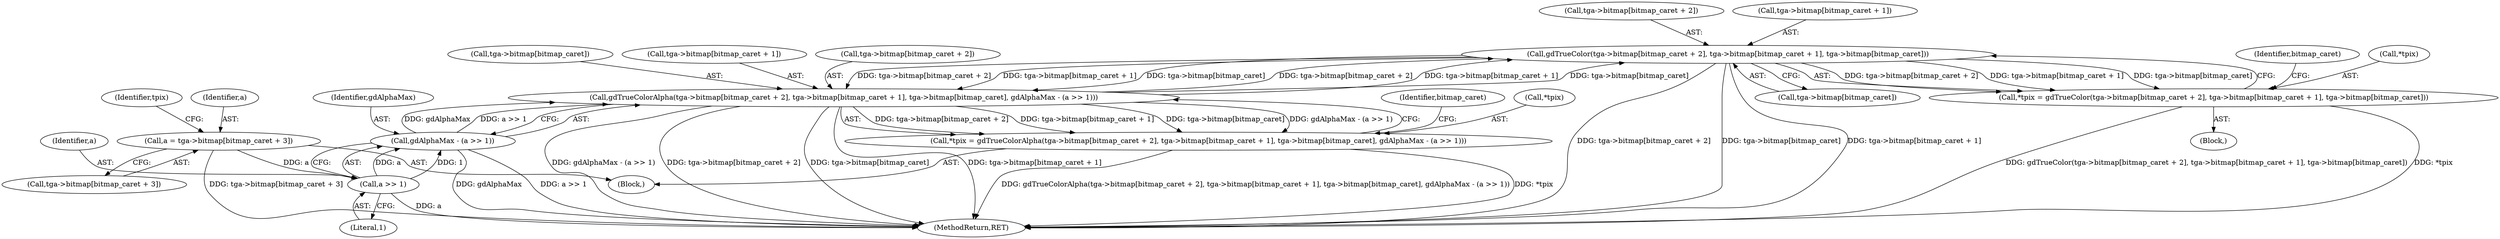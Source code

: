 digraph "0_libgd_10ef1dca63d62433fda13309b4a228782db823f7@pointer" {
"1000250" [label="(Call,gdTrueColor(tga->bitmap[bitmap_caret + 2], tga->bitmap[bitmap_caret + 1], tga->bitmap[bitmap_caret]))"];
"1000298" [label="(Call,gdTrueColorAlpha(tga->bitmap[bitmap_caret + 2], tga->bitmap[bitmap_caret + 1], tga->bitmap[bitmap_caret], gdAlphaMax - (a >> 1)))"];
"1000250" [label="(Call,gdTrueColor(tga->bitmap[bitmap_caret + 2], tga->bitmap[bitmap_caret + 1], tga->bitmap[bitmap_caret]))"];
"1000318" [label="(Call,gdAlphaMax - (a >> 1))"];
"1000320" [label="(Call,a >> 1)"];
"1000286" [label="(Call,a = tga->bitmap[bitmap_caret + 3])"];
"1000247" [label="(Call,*tpix = gdTrueColor(tga->bitmap[bitmap_caret + 2], tga->bitmap[bitmap_caret + 1], tga->bitmap[bitmap_caret]))"];
"1000295" [label="(Call,*tpix = gdTrueColorAlpha(tga->bitmap[bitmap_caret + 2], tga->bitmap[bitmap_caret + 1], tga->bitmap[bitmap_caret], gdAlphaMax - (a >> 1)))"];
"1000271" [label="(Identifier,bitmap_caret)"];
"1000288" [label="(Call,tga->bitmap[bitmap_caret + 3])"];
"1000357" [label="(MethodReturn,RET)"];
"1000299" [label="(Call,tga->bitmap[bitmap_caret + 2])"];
"1000251" [label="(Call,tga->bitmap[bitmap_caret + 2])"];
"1000296" [label="(Call,*tpix)"];
"1000321" [label="(Identifier,a)"];
"1000318" [label="(Call,gdAlphaMax - (a >> 1))"];
"1000284" [label="(Block,)"];
"1000324" [label="(Identifier,bitmap_caret)"];
"1000322" [label="(Literal,1)"];
"1000248" [label="(Call,*tpix)"];
"1000286" [label="(Call,a = tga->bitmap[bitmap_caret + 3])"];
"1000313" [label="(Call,tga->bitmap[bitmap_caret])"];
"1000287" [label="(Identifier,a)"];
"1000306" [label="(Call,tga->bitmap[bitmap_caret + 1])"];
"1000298" [label="(Call,gdTrueColorAlpha(tga->bitmap[bitmap_caret + 2], tga->bitmap[bitmap_caret + 1], tga->bitmap[bitmap_caret], gdAlphaMax - (a >> 1)))"];
"1000246" [label="(Block,)"];
"1000295" [label="(Call,*tpix = gdTrueColorAlpha(tga->bitmap[bitmap_caret + 2], tga->bitmap[bitmap_caret + 1], tga->bitmap[bitmap_caret], gdAlphaMax - (a >> 1)))"];
"1000265" [label="(Call,tga->bitmap[bitmap_caret])"];
"1000247" [label="(Call,*tpix = gdTrueColor(tga->bitmap[bitmap_caret + 2], tga->bitmap[bitmap_caret + 1], tga->bitmap[bitmap_caret]))"];
"1000320" [label="(Call,a >> 1)"];
"1000250" [label="(Call,gdTrueColor(tga->bitmap[bitmap_caret + 2], tga->bitmap[bitmap_caret + 1], tga->bitmap[bitmap_caret]))"];
"1000297" [label="(Identifier,tpix)"];
"1000319" [label="(Identifier,gdAlphaMax)"];
"1000258" [label="(Call,tga->bitmap[bitmap_caret + 1])"];
"1000250" -> "1000247"  [label="AST: "];
"1000250" -> "1000265"  [label="CFG: "];
"1000251" -> "1000250"  [label="AST: "];
"1000258" -> "1000250"  [label="AST: "];
"1000265" -> "1000250"  [label="AST: "];
"1000247" -> "1000250"  [label="CFG: "];
"1000250" -> "1000357"  [label="DDG: tga->bitmap[bitmap_caret + 2]"];
"1000250" -> "1000357"  [label="DDG: tga->bitmap[bitmap_caret]"];
"1000250" -> "1000357"  [label="DDG: tga->bitmap[bitmap_caret + 1]"];
"1000250" -> "1000247"  [label="DDG: tga->bitmap[bitmap_caret + 2]"];
"1000250" -> "1000247"  [label="DDG: tga->bitmap[bitmap_caret + 1]"];
"1000250" -> "1000247"  [label="DDG: tga->bitmap[bitmap_caret]"];
"1000298" -> "1000250"  [label="DDG: tga->bitmap[bitmap_caret + 2]"];
"1000298" -> "1000250"  [label="DDG: tga->bitmap[bitmap_caret + 1]"];
"1000298" -> "1000250"  [label="DDG: tga->bitmap[bitmap_caret]"];
"1000250" -> "1000298"  [label="DDG: tga->bitmap[bitmap_caret + 2]"];
"1000250" -> "1000298"  [label="DDG: tga->bitmap[bitmap_caret + 1]"];
"1000250" -> "1000298"  [label="DDG: tga->bitmap[bitmap_caret]"];
"1000298" -> "1000295"  [label="AST: "];
"1000298" -> "1000318"  [label="CFG: "];
"1000299" -> "1000298"  [label="AST: "];
"1000306" -> "1000298"  [label="AST: "];
"1000313" -> "1000298"  [label="AST: "];
"1000318" -> "1000298"  [label="AST: "];
"1000295" -> "1000298"  [label="CFG: "];
"1000298" -> "1000357"  [label="DDG: gdAlphaMax - (a >> 1)"];
"1000298" -> "1000357"  [label="DDG: tga->bitmap[bitmap_caret + 2]"];
"1000298" -> "1000357"  [label="DDG: tga->bitmap[bitmap_caret]"];
"1000298" -> "1000357"  [label="DDG: tga->bitmap[bitmap_caret + 1]"];
"1000298" -> "1000295"  [label="DDG: tga->bitmap[bitmap_caret + 2]"];
"1000298" -> "1000295"  [label="DDG: tga->bitmap[bitmap_caret + 1]"];
"1000298" -> "1000295"  [label="DDG: tga->bitmap[bitmap_caret]"];
"1000298" -> "1000295"  [label="DDG: gdAlphaMax - (a >> 1)"];
"1000318" -> "1000298"  [label="DDG: gdAlphaMax"];
"1000318" -> "1000298"  [label="DDG: a >> 1"];
"1000318" -> "1000320"  [label="CFG: "];
"1000319" -> "1000318"  [label="AST: "];
"1000320" -> "1000318"  [label="AST: "];
"1000318" -> "1000357"  [label="DDG: gdAlphaMax"];
"1000318" -> "1000357"  [label="DDG: a >> 1"];
"1000320" -> "1000318"  [label="DDG: a"];
"1000320" -> "1000318"  [label="DDG: 1"];
"1000320" -> "1000322"  [label="CFG: "];
"1000321" -> "1000320"  [label="AST: "];
"1000322" -> "1000320"  [label="AST: "];
"1000320" -> "1000357"  [label="DDG: a"];
"1000286" -> "1000320"  [label="DDG: a"];
"1000286" -> "1000284"  [label="AST: "];
"1000286" -> "1000288"  [label="CFG: "];
"1000287" -> "1000286"  [label="AST: "];
"1000288" -> "1000286"  [label="AST: "];
"1000297" -> "1000286"  [label="CFG: "];
"1000286" -> "1000357"  [label="DDG: tga->bitmap[bitmap_caret + 3]"];
"1000247" -> "1000246"  [label="AST: "];
"1000248" -> "1000247"  [label="AST: "];
"1000271" -> "1000247"  [label="CFG: "];
"1000247" -> "1000357"  [label="DDG: *tpix"];
"1000247" -> "1000357"  [label="DDG: gdTrueColor(tga->bitmap[bitmap_caret + 2], tga->bitmap[bitmap_caret + 1], tga->bitmap[bitmap_caret])"];
"1000295" -> "1000284"  [label="AST: "];
"1000296" -> "1000295"  [label="AST: "];
"1000324" -> "1000295"  [label="CFG: "];
"1000295" -> "1000357"  [label="DDG: gdTrueColorAlpha(tga->bitmap[bitmap_caret + 2], tga->bitmap[bitmap_caret + 1], tga->bitmap[bitmap_caret], gdAlphaMax - (a >> 1))"];
"1000295" -> "1000357"  [label="DDG: *tpix"];
}
